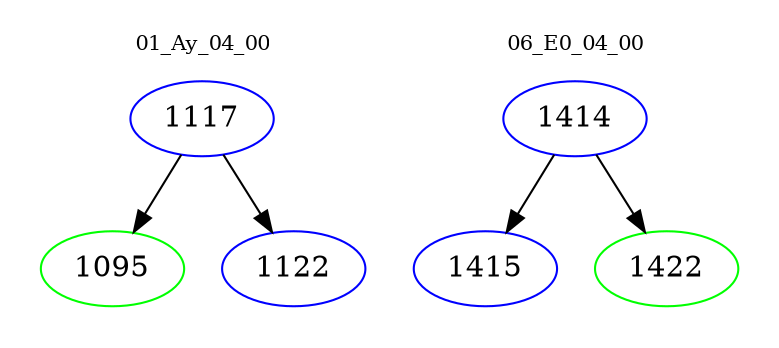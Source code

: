 digraph{
subgraph cluster_0 {
color = white
label = "01_Ay_04_00";
fontsize=10;
T0_1117 [label="1117", color="blue"]
T0_1117 -> T0_1095 [color="black"]
T0_1095 [label="1095", color="green"]
T0_1117 -> T0_1122 [color="black"]
T0_1122 [label="1122", color="blue"]
}
subgraph cluster_1 {
color = white
label = "06_E0_04_00";
fontsize=10;
T1_1414 [label="1414", color="blue"]
T1_1414 -> T1_1415 [color="black"]
T1_1415 [label="1415", color="blue"]
T1_1414 -> T1_1422 [color="black"]
T1_1422 [label="1422", color="green"]
}
}
